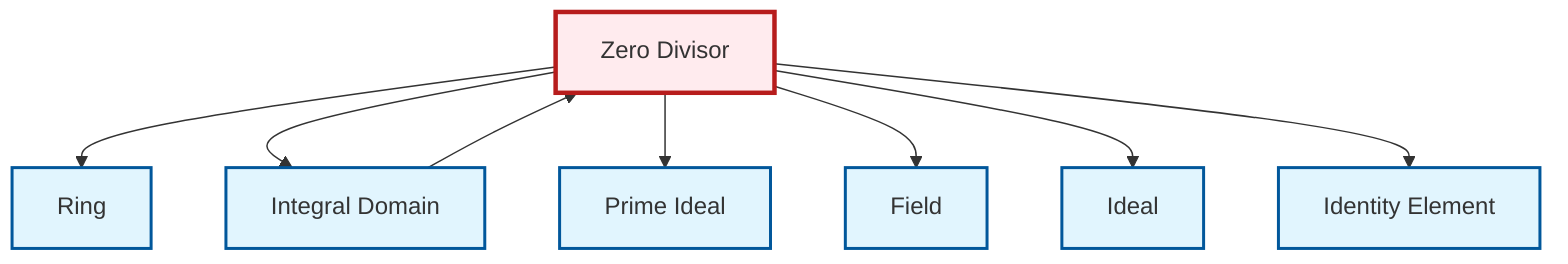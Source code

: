 graph TD
    classDef definition fill:#e1f5fe,stroke:#01579b,stroke-width:2px
    classDef theorem fill:#f3e5f5,stroke:#4a148c,stroke-width:2px
    classDef axiom fill:#fff3e0,stroke:#e65100,stroke-width:2px
    classDef example fill:#e8f5e9,stroke:#1b5e20,stroke-width:2px
    classDef current fill:#ffebee,stroke:#b71c1c,stroke-width:3px
    def-ring["Ring"]:::definition
    def-ideal["Ideal"]:::definition
    def-zero-divisor["Zero Divisor"]:::definition
    def-integral-domain["Integral Domain"]:::definition
    def-identity-element["Identity Element"]:::definition
    def-field["Field"]:::definition
    def-prime-ideal["Prime Ideal"]:::definition
    def-zero-divisor --> def-ring
    def-zero-divisor --> def-integral-domain
    def-zero-divisor --> def-prime-ideal
    def-integral-domain --> def-zero-divisor
    def-zero-divisor --> def-field
    def-zero-divisor --> def-ideal
    def-zero-divisor --> def-identity-element
    class def-zero-divisor current